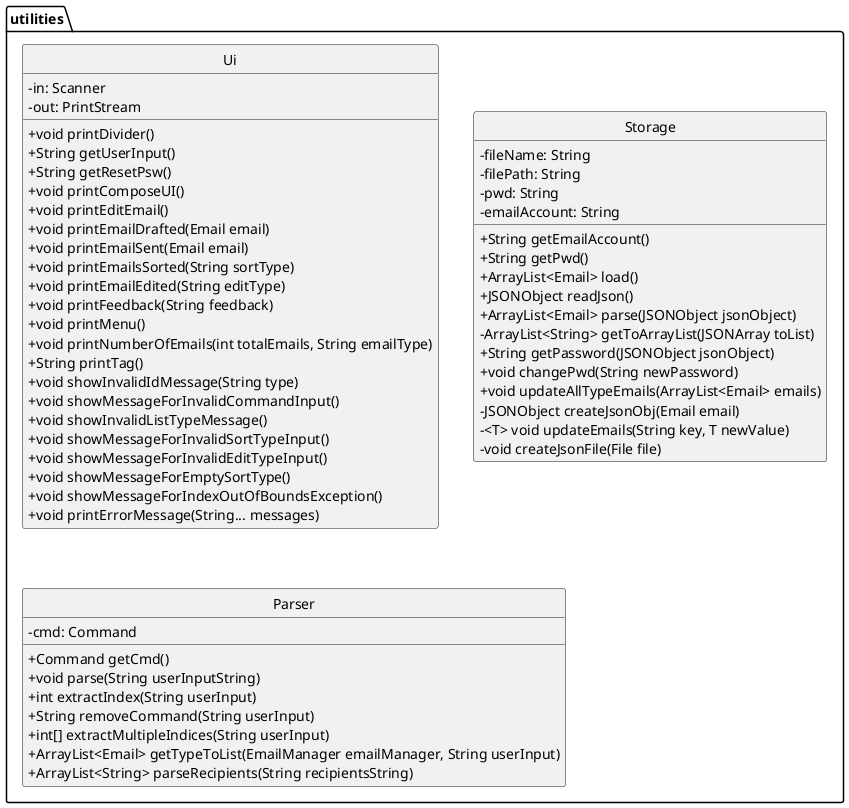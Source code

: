 @startuml

hide circle
skinparam classAttributeIconSize 0

class utilities.Ui {
- in: Scanner
- out: PrintStream
+ void printDivider()
+ String getUserInput()
+ String getResetPsw()
+ void printComposeUI()
+ void printEditEmail()
+ void printEmailDrafted(Email email)
+ void printEmailSent(Email email)
+ void printEmailsSorted(String sortType)
+ void printEmailEdited(String editType)
+ void printFeedback(String feedback)
+ void printMenu()
+ void printNumberOfEmails(int totalEmails, String emailType)
+ String printTag()
+ void showInvalidIdMessage(String type)
+ void showMessageForInvalidCommandInput()
+ void showInvalidListTypeMessage()
+ void showMessageForInvalidSortTypeInput()
+ void showMessageForInvalidEditTypeInput()
+ void showMessageForEmptySortType()
+ void showMessageForIndexOutOfBoundsException()
+ void printErrorMessage(String... messages)
}

class utilities.Storage {
- fileName: String
- filePath: String
- pwd: String
- emailAccount: String
+ String getEmailAccount()
+ String getPwd()
+ ArrayList<Email> load()
+ JSONObject readJson()
+ ArrayList<Email> parse(JSONObject jsonObject)
- ArrayList<String> getToArrayList(JSONArray toList)
+ String getPassword(JSONObject jsonObject)
+ void changePwd(String newPassword)
+ void updateAllTypeEmails(ArrayList<Email> emails)
- JSONObject createJsonObj(Email email)
- <T> void updateEmails(String key, T newValue)
- void createJsonFile(File file)
}

class utilities.Parser {
- cmd: Command
+ Command getCmd()
+ void parse(String userInputString)
+ int extractIndex(String userInput)
+ String removeCommand(String userInput)
+ int[] extractMultipleIndices(String userInput)
+ ArrayList<Email> getTypeToList(EmailManager emailManager, String userInput)
+ ArrayList<String> parseRecipients(String recipientsString)
}

@enduml